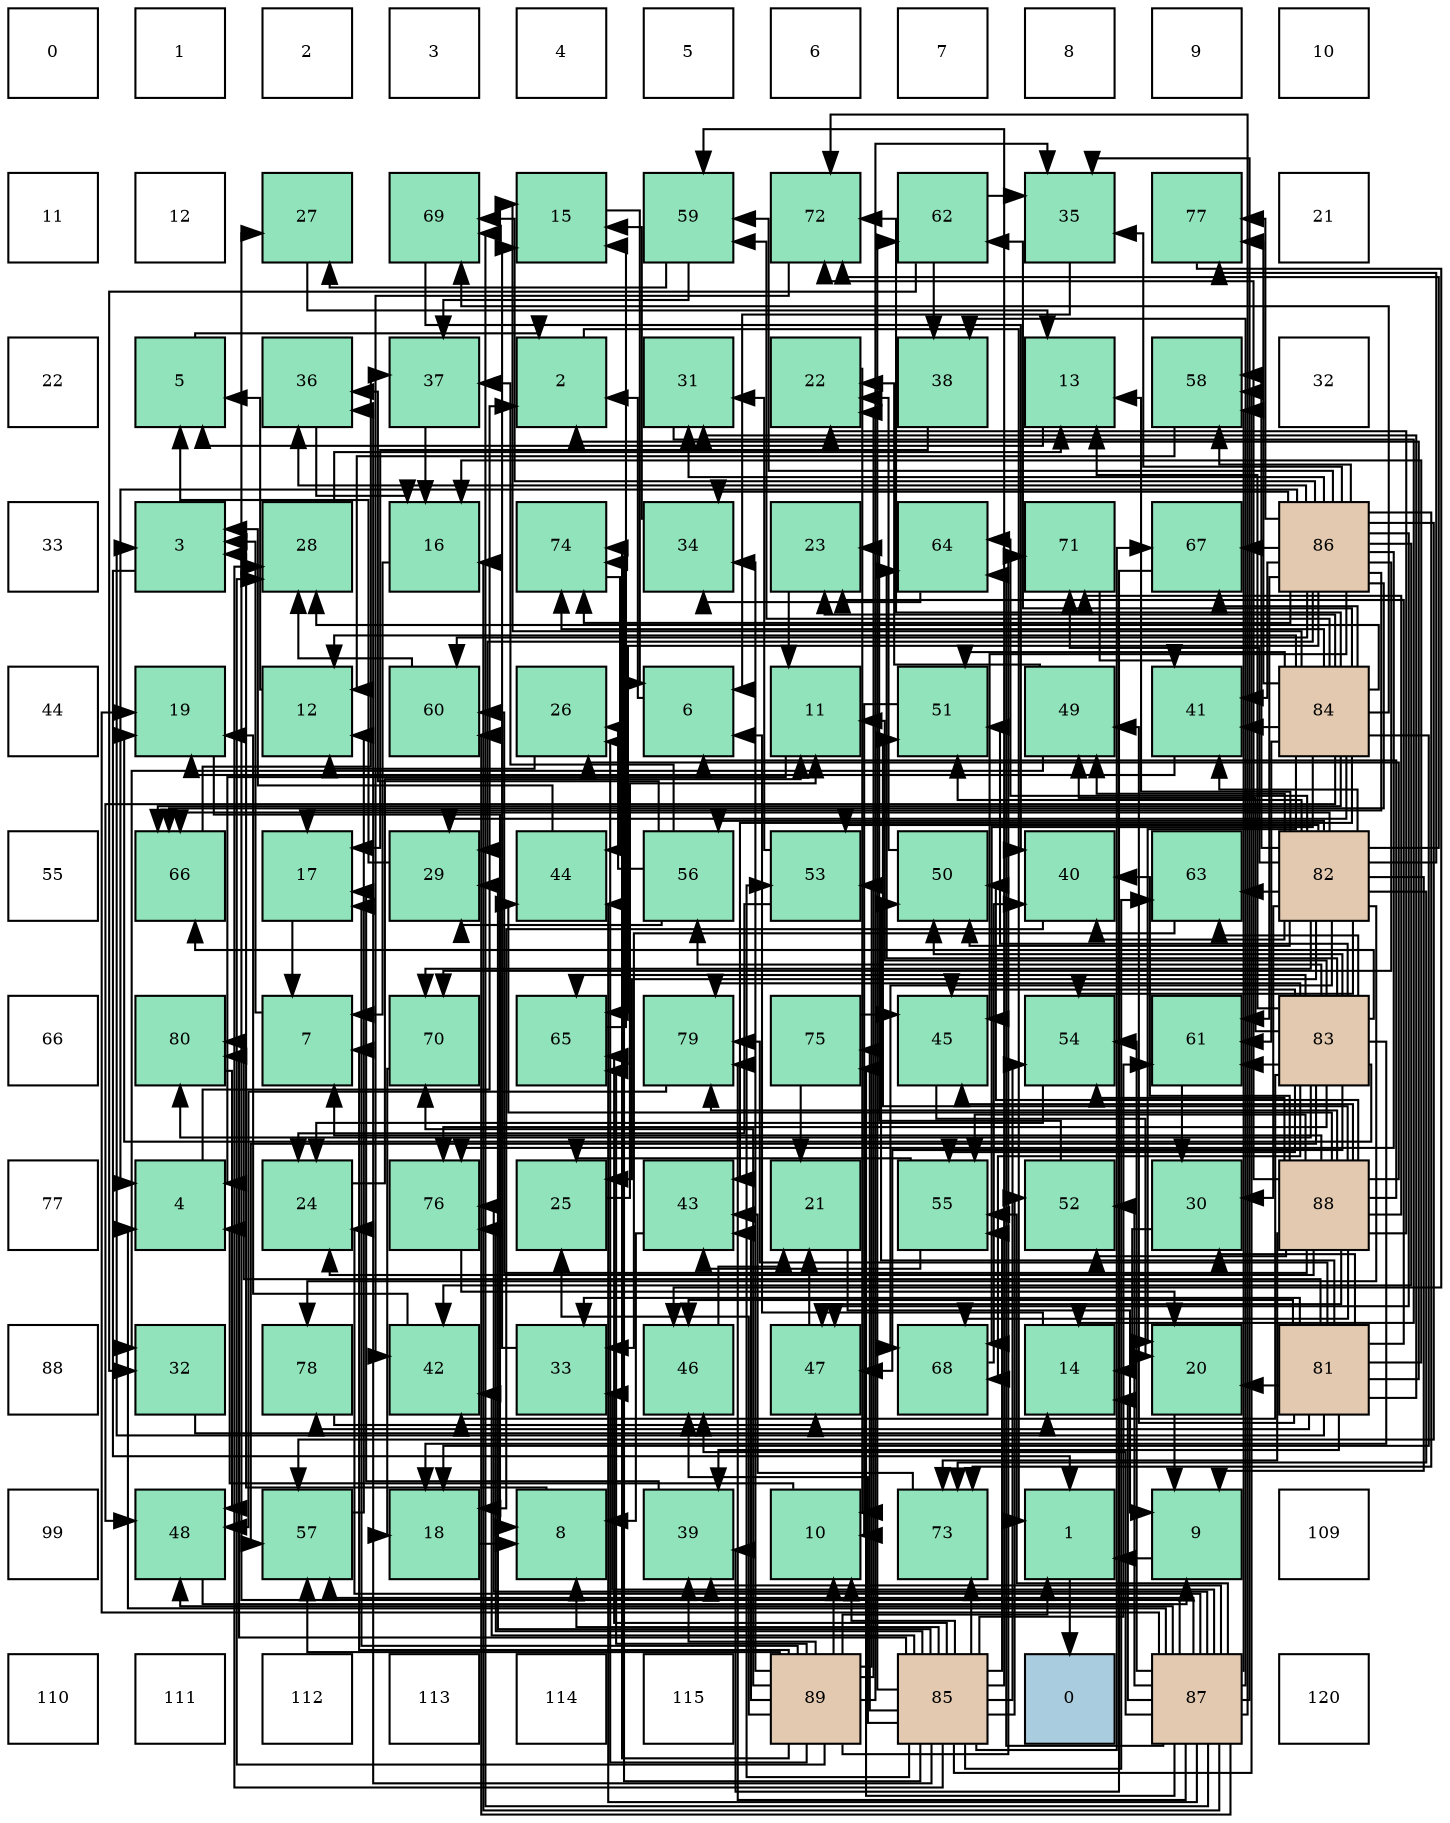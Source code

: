 digraph layout{
 rankdir=TB;
 splines=ortho;
 node [style=filled shape=square fixedsize=true width=0.6];
0[label="0", fontsize=8, fillcolor="#ffffff"];
1[label="1", fontsize=8, fillcolor="#ffffff"];
2[label="2", fontsize=8, fillcolor="#ffffff"];
3[label="3", fontsize=8, fillcolor="#ffffff"];
4[label="4", fontsize=8, fillcolor="#ffffff"];
5[label="5", fontsize=8, fillcolor="#ffffff"];
6[label="6", fontsize=8, fillcolor="#ffffff"];
7[label="7", fontsize=8, fillcolor="#ffffff"];
8[label="8", fontsize=8, fillcolor="#ffffff"];
9[label="9", fontsize=8, fillcolor="#ffffff"];
10[label="10", fontsize=8, fillcolor="#ffffff"];
11[label="11", fontsize=8, fillcolor="#ffffff"];
12[label="12", fontsize=8, fillcolor="#ffffff"];
13[label="27", fontsize=8, fillcolor="#91e3bb"];
14[label="69", fontsize=8, fillcolor="#91e3bb"];
15[label="15", fontsize=8, fillcolor="#91e3bb"];
16[label="59", fontsize=8, fillcolor="#91e3bb"];
17[label="72", fontsize=8, fillcolor="#91e3bb"];
18[label="62", fontsize=8, fillcolor="#91e3bb"];
19[label="35", fontsize=8, fillcolor="#91e3bb"];
20[label="77", fontsize=8, fillcolor="#91e3bb"];
21[label="21", fontsize=8, fillcolor="#ffffff"];
22[label="22", fontsize=8, fillcolor="#ffffff"];
23[label="5", fontsize=8, fillcolor="#91e3bb"];
24[label="36", fontsize=8, fillcolor="#91e3bb"];
25[label="37", fontsize=8, fillcolor="#91e3bb"];
26[label="2", fontsize=8, fillcolor="#91e3bb"];
27[label="31", fontsize=8, fillcolor="#91e3bb"];
28[label="22", fontsize=8, fillcolor="#91e3bb"];
29[label="38", fontsize=8, fillcolor="#91e3bb"];
30[label="13", fontsize=8, fillcolor="#91e3bb"];
31[label="58", fontsize=8, fillcolor="#91e3bb"];
32[label="32", fontsize=8, fillcolor="#ffffff"];
33[label="33", fontsize=8, fillcolor="#ffffff"];
34[label="3", fontsize=8, fillcolor="#91e3bb"];
35[label="28", fontsize=8, fillcolor="#91e3bb"];
36[label="16", fontsize=8, fillcolor="#91e3bb"];
37[label="74", fontsize=8, fillcolor="#91e3bb"];
38[label="34", fontsize=8, fillcolor="#91e3bb"];
39[label="23", fontsize=8, fillcolor="#91e3bb"];
40[label="64", fontsize=8, fillcolor="#91e3bb"];
41[label="71", fontsize=8, fillcolor="#91e3bb"];
42[label="67", fontsize=8, fillcolor="#91e3bb"];
43[label="86", fontsize=8, fillcolor="#e3c9af"];
44[label="44", fontsize=8, fillcolor="#ffffff"];
45[label="19", fontsize=8, fillcolor="#91e3bb"];
46[label="12", fontsize=8, fillcolor="#91e3bb"];
47[label="60", fontsize=8, fillcolor="#91e3bb"];
48[label="26", fontsize=8, fillcolor="#91e3bb"];
49[label="6", fontsize=8, fillcolor="#91e3bb"];
50[label="11", fontsize=8, fillcolor="#91e3bb"];
51[label="51", fontsize=8, fillcolor="#91e3bb"];
52[label="49", fontsize=8, fillcolor="#91e3bb"];
53[label="41", fontsize=8, fillcolor="#91e3bb"];
54[label="84", fontsize=8, fillcolor="#e3c9af"];
55[label="55", fontsize=8, fillcolor="#ffffff"];
56[label="66", fontsize=8, fillcolor="#91e3bb"];
57[label="17", fontsize=8, fillcolor="#91e3bb"];
58[label="29", fontsize=8, fillcolor="#91e3bb"];
59[label="44", fontsize=8, fillcolor="#91e3bb"];
60[label="56", fontsize=8, fillcolor="#91e3bb"];
61[label="53", fontsize=8, fillcolor="#91e3bb"];
62[label="50", fontsize=8, fillcolor="#91e3bb"];
63[label="40", fontsize=8, fillcolor="#91e3bb"];
64[label="63", fontsize=8, fillcolor="#91e3bb"];
65[label="82", fontsize=8, fillcolor="#e3c9af"];
66[label="66", fontsize=8, fillcolor="#ffffff"];
67[label="80", fontsize=8, fillcolor="#91e3bb"];
68[label="7", fontsize=8, fillcolor="#91e3bb"];
69[label="70", fontsize=8, fillcolor="#91e3bb"];
70[label="65", fontsize=8, fillcolor="#91e3bb"];
71[label="79", fontsize=8, fillcolor="#91e3bb"];
72[label="75", fontsize=8, fillcolor="#91e3bb"];
73[label="45", fontsize=8, fillcolor="#91e3bb"];
74[label="54", fontsize=8, fillcolor="#91e3bb"];
75[label="61", fontsize=8, fillcolor="#91e3bb"];
76[label="83", fontsize=8, fillcolor="#e3c9af"];
77[label="77", fontsize=8, fillcolor="#ffffff"];
78[label="4", fontsize=8, fillcolor="#91e3bb"];
79[label="24", fontsize=8, fillcolor="#91e3bb"];
80[label="76", fontsize=8, fillcolor="#91e3bb"];
81[label="25", fontsize=8, fillcolor="#91e3bb"];
82[label="43", fontsize=8, fillcolor="#91e3bb"];
83[label="21", fontsize=8, fillcolor="#91e3bb"];
84[label="55", fontsize=8, fillcolor="#91e3bb"];
85[label="52", fontsize=8, fillcolor="#91e3bb"];
86[label="30", fontsize=8, fillcolor="#91e3bb"];
87[label="88", fontsize=8, fillcolor="#e3c9af"];
88[label="88", fontsize=8, fillcolor="#ffffff"];
89[label="32", fontsize=8, fillcolor="#91e3bb"];
90[label="78", fontsize=8, fillcolor="#91e3bb"];
91[label="42", fontsize=8, fillcolor="#91e3bb"];
92[label="33", fontsize=8, fillcolor="#91e3bb"];
93[label="46", fontsize=8, fillcolor="#91e3bb"];
94[label="47", fontsize=8, fillcolor="#91e3bb"];
95[label="68", fontsize=8, fillcolor="#91e3bb"];
96[label="14", fontsize=8, fillcolor="#91e3bb"];
97[label="20", fontsize=8, fillcolor="#91e3bb"];
98[label="81", fontsize=8, fillcolor="#e3c9af"];
99[label="99", fontsize=8, fillcolor="#ffffff"];
100[label="48", fontsize=8, fillcolor="#91e3bb"];
101[label="57", fontsize=8, fillcolor="#91e3bb"];
102[label="18", fontsize=8, fillcolor="#91e3bb"];
103[label="8", fontsize=8, fillcolor="#91e3bb"];
104[label="39", fontsize=8, fillcolor="#91e3bb"];
105[label="10", fontsize=8, fillcolor="#91e3bb"];
106[label="73", fontsize=8, fillcolor="#91e3bb"];
107[label="1", fontsize=8, fillcolor="#91e3bb"];
108[label="9", fontsize=8, fillcolor="#91e3bb"];
109[label="109", fontsize=8, fillcolor="#ffffff"];
110[label="110", fontsize=8, fillcolor="#ffffff"];
111[label="111", fontsize=8, fillcolor="#ffffff"];
112[label="112", fontsize=8, fillcolor="#ffffff"];
113[label="113", fontsize=8, fillcolor="#ffffff"];
114[label="114", fontsize=8, fillcolor="#ffffff"];
115[label="115", fontsize=8, fillcolor="#ffffff"];
116[label="89", fontsize=8, fillcolor="#e3c9af"];
117[label="85", fontsize=8, fillcolor="#e3c9af"];
118[label="0", fontsize=8, fillcolor="#a9ccde"];
119[label="87", fontsize=8, fillcolor="#e3c9af"];
120[label="120", fontsize=8, fillcolor="#ffffff"];
edge [constraint=false, style=vis];107 -> 118;
26 -> 107;
34 -> 107;
78 -> 26;
23 -> 26;
49 -> 26;
68 -> 34;
103 -> 34;
108 -> 107;
105 -> 78;
50 -> 78;
46 -> 23;
30 -> 23;
96 -> 49;
15 -> 49;
36 -> 68;
57 -> 68;
102 -> 103;
45 -> 103;
97 -> 108;
83 -> 108;
28 -> 105;
39 -> 50;
79 -> 50;
81 -> 50;
48 -> 46;
13 -> 30;
35 -> 30;
58 -> 23;
86 -> 96;
27 -> 96;
89 -> 96;
92 -> 15;
38 -> 15;
19 -> 49;
24 -> 36;
25 -> 36;
29 -> 57;
104 -> 57;
63 -> 102;
53 -> 45;
91 -> 45;
82 -> 103;
59 -> 34;
73 -> 97;
93 -> 83;
94 -> 83;
100 -> 108;
52 -> 28;
52 -> 89;
62 -> 28;
51 -> 105;
85 -> 39;
61 -> 79;
61 -> 27;
74 -> 79;
84 -> 81;
84 -> 82;
60 -> 48;
60 -> 58;
60 -> 24;
60 -> 25;
101 -> 46;
31 -> 46;
16 -> 13;
16 -> 25;
47 -> 35;
75 -> 86;
18 -> 89;
18 -> 19;
18 -> 29;
64 -> 92;
40 -> 38;
70 -> 15;
56 -> 25;
42 -> 104;
95 -> 63;
14 -> 63;
69 -> 102;
41 -> 53;
17 -> 91;
106 -> 82;
37 -> 59;
72 -> 83;
72 -> 73;
80 -> 97;
20 -> 93;
90 -> 94;
71 -> 100;
67 -> 100;
98 -> 26;
98 -> 34;
98 -> 36;
98 -> 97;
98 -> 39;
98 -> 86;
98 -> 27;
98 -> 92;
98 -> 104;
98 -> 93;
98 -> 52;
98 -> 62;
98 -> 90;
98 -> 71;
98 -> 67;
65 -> 108;
65 -> 30;
65 -> 81;
65 -> 86;
65 -> 63;
65 -> 53;
65 -> 52;
65 -> 62;
65 -> 51;
65 -> 61;
65 -> 74;
65 -> 60;
65 -> 31;
65 -> 64;
65 -> 40;
65 -> 56;
65 -> 95;
65 -> 69;
65 -> 41;
65 -> 17;
65 -> 106;
65 -> 20;
65 -> 90;
76 -> 50;
76 -> 30;
76 -> 102;
76 -> 45;
76 -> 91;
76 -> 73;
76 -> 94;
76 -> 52;
76 -> 62;
76 -> 51;
76 -> 84;
76 -> 60;
76 -> 101;
76 -> 75;
76 -> 64;
76 -> 40;
76 -> 70;
76 -> 56;
76 -> 95;
76 -> 80;
76 -> 71;
76 -> 67;
54 -> 46;
54 -> 15;
54 -> 102;
54 -> 97;
54 -> 39;
54 -> 35;
54 -> 58;
54 -> 53;
54 -> 82;
54 -> 100;
54 -> 51;
54 -> 16;
54 -> 75;
54 -> 18;
54 -> 56;
54 -> 42;
54 -> 95;
54 -> 14;
54 -> 17;
54 -> 37;
54 -> 20;
117 -> 103;
117 -> 105;
117 -> 35;
117 -> 58;
117 -> 24;
117 -> 91;
117 -> 93;
117 -> 85;
117 -> 61;
117 -> 74;
117 -> 84;
117 -> 31;
117 -> 16;
117 -> 75;
117 -> 18;
117 -> 64;
117 -> 70;
117 -> 42;
117 -> 106;
117 -> 37;
117 -> 72;
117 -> 80;
117 -> 67;
43 -> 78;
43 -> 57;
43 -> 58;
43 -> 27;
43 -> 38;
43 -> 19;
43 -> 24;
43 -> 53;
43 -> 91;
43 -> 73;
43 -> 94;
43 -> 101;
43 -> 31;
43 -> 16;
43 -> 47;
43 -> 75;
43 -> 70;
43 -> 56;
43 -> 42;
43 -> 14;
43 -> 69;
43 -> 106;
43 -> 37;
43 -> 80;
43 -> 20;
119 -> 78;
119 -> 96;
119 -> 36;
119 -> 45;
119 -> 79;
119 -> 13;
119 -> 92;
119 -> 19;
119 -> 29;
119 -> 104;
119 -> 59;
119 -> 93;
119 -> 100;
119 -> 85;
119 -> 74;
119 -> 84;
119 -> 101;
119 -> 31;
119 -> 47;
119 -> 40;
119 -> 14;
119 -> 17;
119 -> 72;
119 -> 80;
119 -> 71;
87 -> 49;
87 -> 68;
87 -> 28;
87 -> 79;
87 -> 48;
87 -> 63;
87 -> 59;
87 -> 73;
87 -> 94;
87 -> 62;
87 -> 51;
87 -> 85;
87 -> 74;
87 -> 84;
87 -> 47;
87 -> 95;
87 -> 41;
87 -> 17;
87 -> 106;
87 -> 71;
116 -> 107;
116 -> 68;
116 -> 105;
116 -> 57;
116 -> 28;
116 -> 81;
116 -> 48;
116 -> 35;
116 -> 38;
116 -> 19;
116 -> 104;
116 -> 82;
116 -> 61;
116 -> 101;
116 -> 70;
116 -> 69;
116 -> 41;
116 -> 37;
edge [constraint=true, style=invis];
0 -> 11 -> 22 -> 33 -> 44 -> 55 -> 66 -> 77 -> 88 -> 99 -> 110;
1 -> 12 -> 23 -> 34 -> 45 -> 56 -> 67 -> 78 -> 89 -> 100 -> 111;
2 -> 13 -> 24 -> 35 -> 46 -> 57 -> 68 -> 79 -> 90 -> 101 -> 112;
3 -> 14 -> 25 -> 36 -> 47 -> 58 -> 69 -> 80 -> 91 -> 102 -> 113;
4 -> 15 -> 26 -> 37 -> 48 -> 59 -> 70 -> 81 -> 92 -> 103 -> 114;
5 -> 16 -> 27 -> 38 -> 49 -> 60 -> 71 -> 82 -> 93 -> 104 -> 115;
6 -> 17 -> 28 -> 39 -> 50 -> 61 -> 72 -> 83 -> 94 -> 105 -> 116;
7 -> 18 -> 29 -> 40 -> 51 -> 62 -> 73 -> 84 -> 95 -> 106 -> 117;
8 -> 19 -> 30 -> 41 -> 52 -> 63 -> 74 -> 85 -> 96 -> 107 -> 118;
9 -> 20 -> 31 -> 42 -> 53 -> 64 -> 75 -> 86 -> 97 -> 108 -> 119;
10 -> 21 -> 32 -> 43 -> 54 -> 65 -> 76 -> 87 -> 98 -> 109 -> 120;
rank = same {0 -> 1 -> 2 -> 3 -> 4 -> 5 -> 6 -> 7 -> 8 -> 9 -> 10};
rank = same {11 -> 12 -> 13 -> 14 -> 15 -> 16 -> 17 -> 18 -> 19 -> 20 -> 21};
rank = same {22 -> 23 -> 24 -> 25 -> 26 -> 27 -> 28 -> 29 -> 30 -> 31 -> 32};
rank = same {33 -> 34 -> 35 -> 36 -> 37 -> 38 -> 39 -> 40 -> 41 -> 42 -> 43};
rank = same {44 -> 45 -> 46 -> 47 -> 48 -> 49 -> 50 -> 51 -> 52 -> 53 -> 54};
rank = same {55 -> 56 -> 57 -> 58 -> 59 -> 60 -> 61 -> 62 -> 63 -> 64 -> 65};
rank = same {66 -> 67 -> 68 -> 69 -> 70 -> 71 -> 72 -> 73 -> 74 -> 75 -> 76};
rank = same {77 -> 78 -> 79 -> 80 -> 81 -> 82 -> 83 -> 84 -> 85 -> 86 -> 87};
rank = same {88 -> 89 -> 90 -> 91 -> 92 -> 93 -> 94 -> 95 -> 96 -> 97 -> 98};
rank = same {99 -> 100 -> 101 -> 102 -> 103 -> 104 -> 105 -> 106 -> 107 -> 108 -> 109};
rank = same {110 -> 111 -> 112 -> 113 -> 114 -> 115 -> 116 -> 117 -> 118 -> 119 -> 120};
}